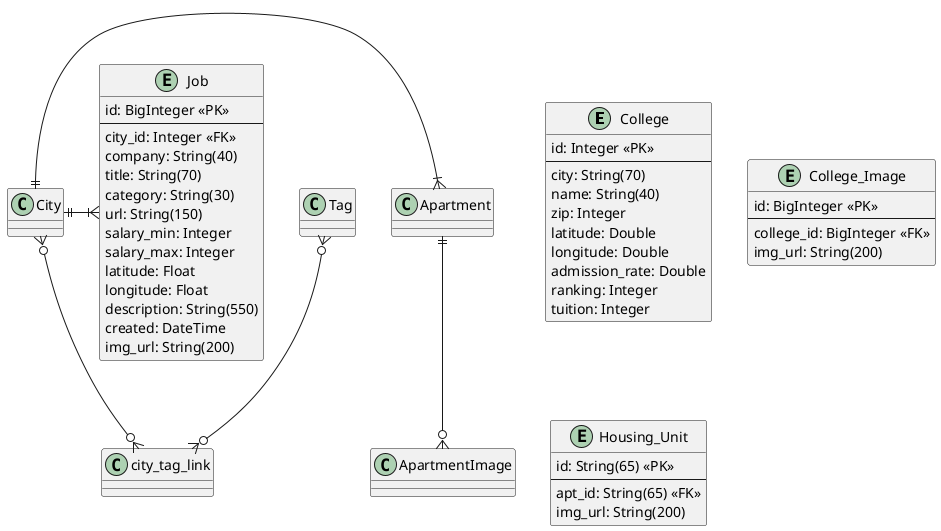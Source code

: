 @startuml

    entity College {
        id: Integer <<PK>>
        --
        city: String(70)
        name: String(40)
        zip: Integer
        latitude: Double
        longitude: Double
        admission_rate: Double
        ranking: Integer
        tuition: Integer
    }

    entity College_Image {
        id: BigInteger <<PK>>
        --
        college_id: BigInteger <<FK>>
        img_url: String(200)
    }

    entity Housing_Unit {
        id: String(65) <<PK>>
        --
        apt_id: String(65) <<FK>>
        img_url: String(200)
    }

    entity Job {
        id: BigInteger <<PK>>
        --
        city_id: Integer <<FK>>
        company: String(40)
        title: String(70)
        category: String(30)
        url: String(150)
        salary_min: Integer
        salary_max: Integer
        latitude: Float
        longitude: Float
        description: String(550)
        created: DateTime
        img_url: String(200)
    }

    City }o--o{city_tag_link
    Tag }o--o{ city_tag_link
    City ||-|{ Apartment
    City ||-|{ Job
    Apartment ||--o{ ApartmentImage

@enduml